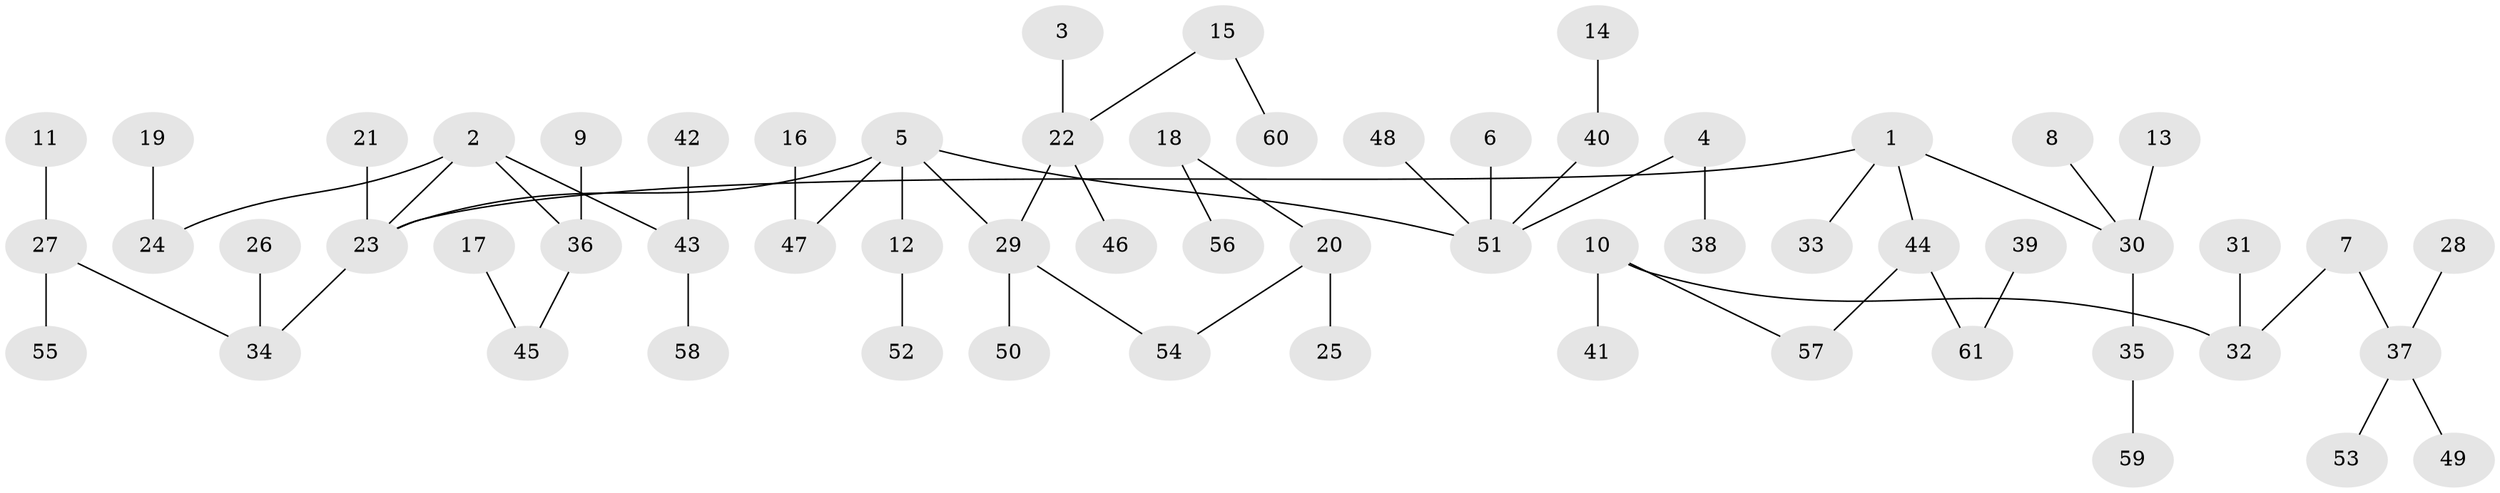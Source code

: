 // original degree distribution, {4: 0.06557377049180328, 2: 0.27049180327868855, 5: 0.040983606557377046, 6: 0.02459016393442623, 3: 0.11475409836065574, 1: 0.48360655737704916}
// Generated by graph-tools (version 1.1) at 2025/26/03/09/25 03:26:32]
// undirected, 61 vertices, 60 edges
graph export_dot {
graph [start="1"]
  node [color=gray90,style=filled];
  1;
  2;
  3;
  4;
  5;
  6;
  7;
  8;
  9;
  10;
  11;
  12;
  13;
  14;
  15;
  16;
  17;
  18;
  19;
  20;
  21;
  22;
  23;
  24;
  25;
  26;
  27;
  28;
  29;
  30;
  31;
  32;
  33;
  34;
  35;
  36;
  37;
  38;
  39;
  40;
  41;
  42;
  43;
  44;
  45;
  46;
  47;
  48;
  49;
  50;
  51;
  52;
  53;
  54;
  55;
  56;
  57;
  58;
  59;
  60;
  61;
  1 -- 23 [weight=1.0];
  1 -- 30 [weight=1.0];
  1 -- 33 [weight=1.0];
  1 -- 44 [weight=1.0];
  2 -- 23 [weight=1.0];
  2 -- 24 [weight=1.0];
  2 -- 36 [weight=1.0];
  2 -- 43 [weight=1.0];
  3 -- 22 [weight=1.0];
  4 -- 38 [weight=1.0];
  4 -- 51 [weight=1.0];
  5 -- 12 [weight=1.0];
  5 -- 23 [weight=1.0];
  5 -- 29 [weight=1.0];
  5 -- 47 [weight=1.0];
  5 -- 51 [weight=1.0];
  6 -- 51 [weight=1.0];
  7 -- 32 [weight=1.0];
  7 -- 37 [weight=1.0];
  8 -- 30 [weight=1.0];
  9 -- 36 [weight=1.0];
  10 -- 32 [weight=1.0];
  10 -- 41 [weight=1.0];
  10 -- 57 [weight=1.0];
  11 -- 27 [weight=1.0];
  12 -- 52 [weight=1.0];
  13 -- 30 [weight=1.0];
  14 -- 40 [weight=1.0];
  15 -- 22 [weight=1.0];
  15 -- 60 [weight=1.0];
  16 -- 47 [weight=1.0];
  17 -- 45 [weight=1.0];
  18 -- 20 [weight=1.0];
  18 -- 56 [weight=1.0];
  19 -- 24 [weight=1.0];
  20 -- 25 [weight=1.0];
  20 -- 54 [weight=1.0];
  21 -- 23 [weight=1.0];
  22 -- 29 [weight=1.0];
  22 -- 46 [weight=1.0];
  23 -- 34 [weight=1.0];
  26 -- 34 [weight=1.0];
  27 -- 34 [weight=1.0];
  27 -- 55 [weight=1.0];
  28 -- 37 [weight=1.0];
  29 -- 50 [weight=1.0];
  29 -- 54 [weight=1.0];
  30 -- 35 [weight=1.0];
  31 -- 32 [weight=1.0];
  35 -- 59 [weight=1.0];
  36 -- 45 [weight=1.0];
  37 -- 49 [weight=1.0];
  37 -- 53 [weight=1.0];
  39 -- 61 [weight=1.0];
  40 -- 51 [weight=1.0];
  42 -- 43 [weight=1.0];
  43 -- 58 [weight=1.0];
  44 -- 57 [weight=1.0];
  44 -- 61 [weight=1.0];
  48 -- 51 [weight=1.0];
}
